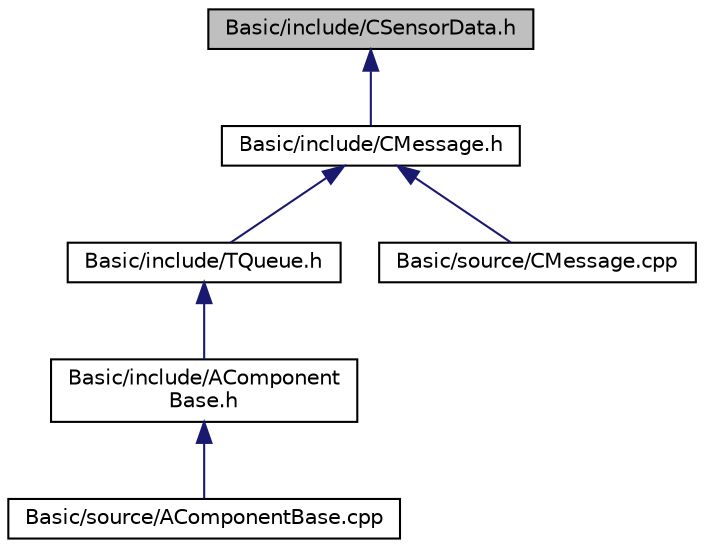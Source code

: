 digraph "Basic/include/CSensorData.h"
{
  edge [fontname="Helvetica",fontsize="10",labelfontname="Helvetica",labelfontsize="10"];
  node [fontname="Helvetica",fontsize="10",shape=record];
  Node1 [label="Basic/include/CSensorData.h",height=0.2,width=0.4,color="black", fillcolor="grey75", style="filled" fontcolor="black"];
  Node1 -> Node2 [dir="back",color="midnightblue",fontsize="10",style="solid",fontname="Helvetica"];
  Node2 [label="Basic/include/CMessage.h",height=0.2,width=0.4,color="black", fillcolor="white", style="filled",URL="$CMessage_8h.html"];
  Node2 -> Node3 [dir="back",color="midnightblue",fontsize="10",style="solid",fontname="Helvetica"];
  Node3 [label="Basic/include/TQueue.h",height=0.2,width=0.4,color="black", fillcolor="white", style="filled",URL="$TQueue_8h.html"];
  Node3 -> Node4 [dir="back",color="midnightblue",fontsize="10",style="solid",fontname="Helvetica"];
  Node4 [label="Basic/include/AComponent\lBase.h",height=0.2,width=0.4,color="black", fillcolor="white", style="filled",URL="$AComponentBase_8h.html"];
  Node4 -> Node5 [dir="back",color="midnightblue",fontsize="10",style="solid",fontname="Helvetica"];
  Node5 [label="Basic/source/AComponentBase.cpp",height=0.2,width=0.4,color="black", fillcolor="white", style="filled",URL="$AComponentBase_8cpp.html"];
  Node2 -> Node6 [dir="back",color="midnightblue",fontsize="10",style="solid",fontname="Helvetica"];
  Node6 [label="Basic/source/CMessage.cpp",height=0.2,width=0.4,color="black", fillcolor="white", style="filled",URL="$CMessage_8cpp.html"];
}
